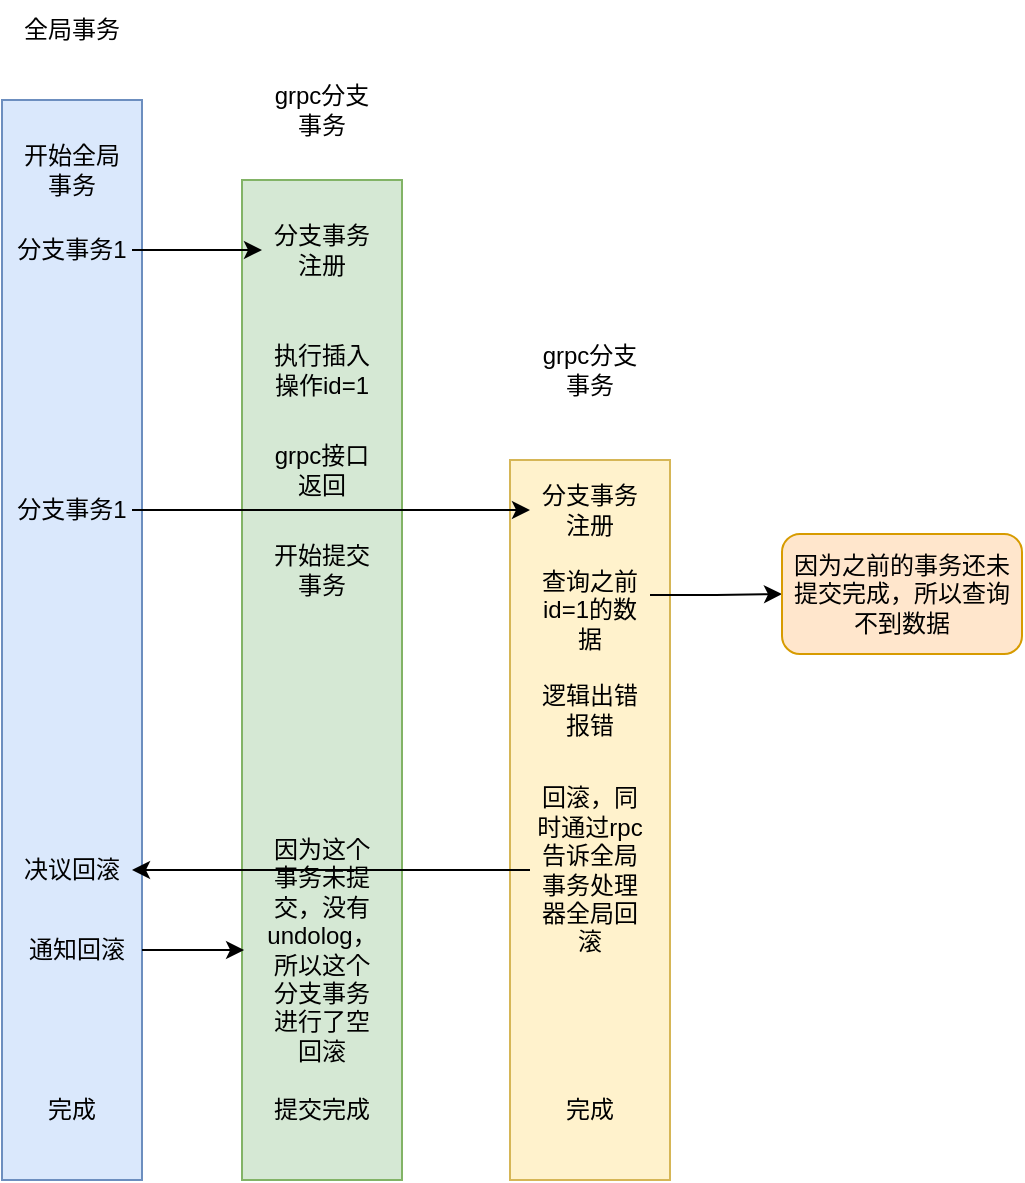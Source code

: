 <mxfile version="15.8.2" type="github">
  <diagram id="JSCc4tOj0xoOEQYPs_nN" name="Page-1">
    <mxGraphModel dx="1306" dy="729" grid="1" gridSize="10" guides="1" tooltips="1" connect="1" arrows="1" fold="1" page="1" pageScale="1" pageWidth="827" pageHeight="1169" math="0" shadow="0">
      <root>
        <mxCell id="0" />
        <mxCell id="1" parent="0" />
        <mxCell id="-eoRmi5Elhrv5bam7y5l-1" value="" style="rounded=0;whiteSpace=wrap;html=1;fillColor=#dae8fc;strokeColor=#6c8ebf;" vertex="1" parent="1">
          <mxGeometry x="120" y="150" width="70" height="540" as="geometry" />
        </mxCell>
        <mxCell id="-eoRmi5Elhrv5bam7y5l-2" value="" style="rounded=0;whiteSpace=wrap;html=1;fillColor=#d5e8d4;strokeColor=#82b366;" vertex="1" parent="1">
          <mxGeometry x="240" y="190" width="80" height="500" as="geometry" />
        </mxCell>
        <mxCell id="-eoRmi5Elhrv5bam7y5l-3" value="" style="rounded=0;whiteSpace=wrap;html=1;fillColor=#fff2cc;strokeColor=#d6b656;" vertex="1" parent="1">
          <mxGeometry x="374" y="330" width="80" height="360" as="geometry" />
        </mxCell>
        <mxCell id="-eoRmi5Elhrv5bam7y5l-4" value="全局事务" style="text;html=1;strokeColor=none;fillColor=none;align=center;verticalAlign=middle;whiteSpace=wrap;rounded=0;" vertex="1" parent="1">
          <mxGeometry x="125" y="100" width="60" height="30" as="geometry" />
        </mxCell>
        <mxCell id="-eoRmi5Elhrv5bam7y5l-6" value="grpc分支事务" style="text;html=1;strokeColor=none;fillColor=none;align=center;verticalAlign=middle;whiteSpace=wrap;rounded=0;" vertex="1" parent="1">
          <mxGeometry x="250" y="140" width="60" height="30" as="geometry" />
        </mxCell>
        <mxCell id="-eoRmi5Elhrv5bam7y5l-7" value="grpc分支事务" style="text;html=1;strokeColor=none;fillColor=none;align=center;verticalAlign=middle;whiteSpace=wrap;rounded=0;" vertex="1" parent="1">
          <mxGeometry x="384" y="270" width="60" height="30" as="geometry" />
        </mxCell>
        <mxCell id="-eoRmi5Elhrv5bam7y5l-9" value="开始全局事务" style="text;html=1;strokeColor=none;fillColor=none;align=center;verticalAlign=middle;whiteSpace=wrap;rounded=0;" vertex="1" parent="1">
          <mxGeometry x="125" y="170" width="60" height="30" as="geometry" />
        </mxCell>
        <mxCell id="-eoRmi5Elhrv5bam7y5l-14" value="分支事务注册" style="text;html=1;strokeColor=none;fillColor=none;align=center;verticalAlign=middle;whiteSpace=wrap;rounded=0;" vertex="1" parent="1">
          <mxGeometry x="250" y="210" width="60" height="30" as="geometry" />
        </mxCell>
        <mxCell id="-eoRmi5Elhrv5bam7y5l-16" value="执行插入操作id=1" style="text;html=1;strokeColor=none;fillColor=none;align=center;verticalAlign=middle;whiteSpace=wrap;rounded=0;" vertex="1" parent="1">
          <mxGeometry x="250" y="270" width="60" height="30" as="geometry" />
        </mxCell>
        <mxCell id="-eoRmi5Elhrv5bam7y5l-17" value="grpc接口返回" style="text;html=1;strokeColor=none;fillColor=none;align=center;verticalAlign=middle;whiteSpace=wrap;rounded=0;" vertex="1" parent="1">
          <mxGeometry x="250" y="320" width="60" height="30" as="geometry" />
        </mxCell>
        <mxCell id="-eoRmi5Elhrv5bam7y5l-18" value="开始提交事务" style="text;html=1;strokeColor=none;fillColor=none;align=center;verticalAlign=middle;whiteSpace=wrap;rounded=0;" vertex="1" parent="1">
          <mxGeometry x="250" y="370" width="60" height="30" as="geometry" />
        </mxCell>
        <mxCell id="-eoRmi5Elhrv5bam7y5l-19" value="提交完成" style="text;html=1;strokeColor=none;fillColor=none;align=center;verticalAlign=middle;whiteSpace=wrap;rounded=0;" vertex="1" parent="1">
          <mxGeometry x="250" y="640" width="60" height="30" as="geometry" />
        </mxCell>
        <mxCell id="-eoRmi5Elhrv5bam7y5l-22" value="分支事务注册" style="text;html=1;strokeColor=none;fillColor=none;align=center;verticalAlign=middle;whiteSpace=wrap;rounded=0;" vertex="1" parent="1">
          <mxGeometry x="384" y="340" width="60" height="30" as="geometry" />
        </mxCell>
        <mxCell id="-eoRmi5Elhrv5bam7y5l-24" style="edgeStyle=orthogonalEdgeStyle;rounded=0;orthogonalLoop=1;jettySize=auto;html=1;exitX=1;exitY=0.5;exitDx=0;exitDy=0;" edge="1" parent="1" source="-eoRmi5Elhrv5bam7y5l-23" target="-eoRmi5Elhrv5bam7y5l-14">
          <mxGeometry relative="1" as="geometry" />
        </mxCell>
        <mxCell id="-eoRmi5Elhrv5bam7y5l-23" value="分支事务1" style="text;html=1;strokeColor=none;fillColor=none;align=center;verticalAlign=middle;whiteSpace=wrap;rounded=0;" vertex="1" parent="1">
          <mxGeometry x="125" y="210" width="60" height="30" as="geometry" />
        </mxCell>
        <mxCell id="-eoRmi5Elhrv5bam7y5l-26" style="edgeStyle=orthogonalEdgeStyle;rounded=0;orthogonalLoop=1;jettySize=auto;html=1;entryX=0;entryY=0.5;entryDx=0;entryDy=0;" edge="1" parent="1" source="-eoRmi5Elhrv5bam7y5l-25" target="-eoRmi5Elhrv5bam7y5l-22">
          <mxGeometry relative="1" as="geometry" />
        </mxCell>
        <mxCell id="-eoRmi5Elhrv5bam7y5l-25" value="分支事务1" style="text;html=1;strokeColor=none;fillColor=none;align=center;verticalAlign=middle;whiteSpace=wrap;rounded=0;" vertex="1" parent="1">
          <mxGeometry x="125" y="340" width="60" height="30" as="geometry" />
        </mxCell>
        <mxCell id="-eoRmi5Elhrv5bam7y5l-40" style="edgeStyle=orthogonalEdgeStyle;rounded=0;orthogonalLoop=1;jettySize=auto;html=1;exitX=1;exitY=0.25;exitDx=0;exitDy=0;entryX=0;entryY=0.5;entryDx=0;entryDy=0;" edge="1" parent="1" source="-eoRmi5Elhrv5bam7y5l-27" target="-eoRmi5Elhrv5bam7y5l-32">
          <mxGeometry relative="1" as="geometry" />
        </mxCell>
        <mxCell id="-eoRmi5Elhrv5bam7y5l-27" value="查询之前id=1的数据" style="text;html=1;strokeColor=none;fillColor=none;align=center;verticalAlign=middle;whiteSpace=wrap;rounded=0;" vertex="1" parent="1">
          <mxGeometry x="384" y="390" width="60" height="30" as="geometry" />
        </mxCell>
        <mxCell id="-eoRmi5Elhrv5bam7y5l-32" value="&lt;span&gt;因为之前的事务还未提交完成，所以查询不到数据&lt;/span&gt;" style="rounded=1;whiteSpace=wrap;html=1;fillColor=#ffe6cc;strokeColor=#d79b00;" vertex="1" parent="1">
          <mxGeometry x="510" y="367" width="120" height="60" as="geometry" />
        </mxCell>
        <mxCell id="-eoRmi5Elhrv5bam7y5l-41" value="逻辑出错报错" style="text;html=1;strokeColor=none;fillColor=none;align=center;verticalAlign=middle;whiteSpace=wrap;rounded=0;" vertex="1" parent="1">
          <mxGeometry x="384" y="440" width="60" height="30" as="geometry" />
        </mxCell>
        <mxCell id="-eoRmi5Elhrv5bam7y5l-45" style="edgeStyle=orthogonalEdgeStyle;rounded=0;orthogonalLoop=1;jettySize=auto;html=1;exitX=0;exitY=0.5;exitDx=0;exitDy=0;entryX=1;entryY=0.5;entryDx=0;entryDy=0;" edge="1" parent="1" source="-eoRmi5Elhrv5bam7y5l-42" target="-eoRmi5Elhrv5bam7y5l-44">
          <mxGeometry relative="1" as="geometry" />
        </mxCell>
        <mxCell id="-eoRmi5Elhrv5bam7y5l-42" value="回滚，同时通过rpc告诉全局事务处理器全局回滚" style="text;html=1;strokeColor=none;fillColor=none;align=center;verticalAlign=middle;whiteSpace=wrap;rounded=0;" vertex="1" parent="1">
          <mxGeometry x="384" y="520" width="60" height="30" as="geometry" />
        </mxCell>
        <mxCell id="-eoRmi5Elhrv5bam7y5l-44" value="决议回滚" style="text;html=1;strokeColor=none;fillColor=none;align=center;verticalAlign=middle;whiteSpace=wrap;rounded=0;" vertex="1" parent="1">
          <mxGeometry x="125" y="520" width="60" height="30" as="geometry" />
        </mxCell>
        <mxCell id="-eoRmi5Elhrv5bam7y5l-51" style="edgeStyle=orthogonalEdgeStyle;rounded=0;orthogonalLoop=1;jettySize=auto;html=1;exitX=1;exitY=0.5;exitDx=0;exitDy=0;entryX=0.013;entryY=0.77;entryDx=0;entryDy=0;entryPerimeter=0;" edge="1" parent="1" source="-eoRmi5Elhrv5bam7y5l-46" target="-eoRmi5Elhrv5bam7y5l-2">
          <mxGeometry relative="1" as="geometry" />
        </mxCell>
        <mxCell id="-eoRmi5Elhrv5bam7y5l-46" value="通知回滚" style="text;html=1;strokeColor=none;fillColor=none;align=center;verticalAlign=middle;whiteSpace=wrap;rounded=0;" vertex="1" parent="1">
          <mxGeometry x="125" y="560" width="65" height="30" as="geometry" />
        </mxCell>
        <mxCell id="-eoRmi5Elhrv5bam7y5l-52" value="因为这个事务未提交，没有undolog，所以这个分支事务进行了空回滚" style="text;html=1;strokeColor=none;fillColor=none;align=center;verticalAlign=middle;whiteSpace=wrap;rounded=0;" vertex="1" parent="1">
          <mxGeometry x="250" y="560" width="60" height="30" as="geometry" />
        </mxCell>
        <mxCell id="-eoRmi5Elhrv5bam7y5l-53" value="完成" style="text;html=1;strokeColor=none;fillColor=none;align=center;verticalAlign=middle;whiteSpace=wrap;rounded=0;" vertex="1" parent="1">
          <mxGeometry x="125" y="640" width="60" height="30" as="geometry" />
        </mxCell>
        <mxCell id="-eoRmi5Elhrv5bam7y5l-54" value="完成" style="text;html=1;strokeColor=none;fillColor=none;align=center;verticalAlign=middle;whiteSpace=wrap;rounded=0;" vertex="1" parent="1">
          <mxGeometry x="384" y="640" width="60" height="30" as="geometry" />
        </mxCell>
      </root>
    </mxGraphModel>
  </diagram>
</mxfile>
